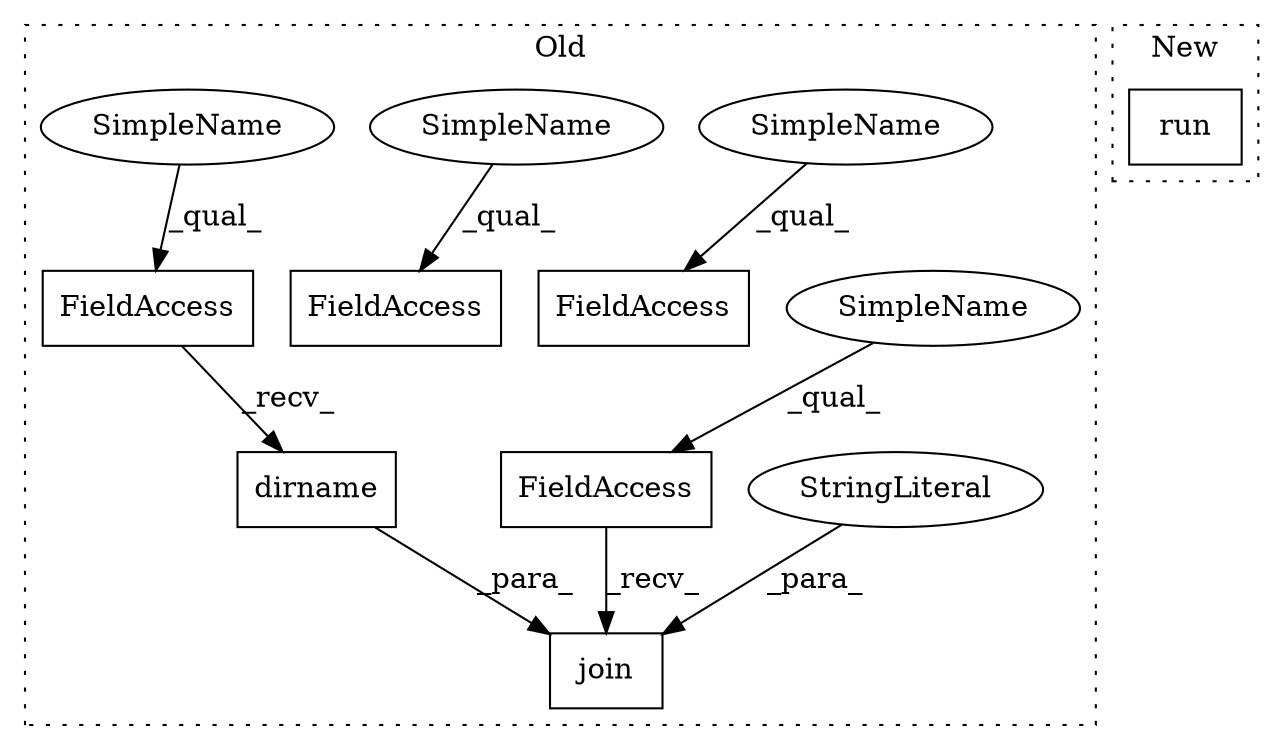 digraph G {
subgraph cluster0 {
1 [label="dirname" a="32" s="192,225" l="8,1" shape="box"];
3 [label="FieldAccess" a="22" s="184" l="7" shape="box"];
4 [label="join" a="32" s="179,236" l="5,1" shape="box"];
5 [label="StringLiteral" a="45" s="227" l="4" shape="ellipse"];
6 [label="FieldAccess" a="22" s="171" l="7" shape="box"];
7 [label="FieldAccess" a="22" s="154" l="7" shape="box"];
8 [label="FieldAccess" a="22" s="200" l="7" shape="box"];
9 [label="SimpleName" a="42" s="171" l="2" shape="ellipse"];
10 [label="SimpleName" a="42" s="200" l="2" shape="ellipse"];
11 [label="SimpleName" a="42" s="154" l="2" shape="ellipse"];
12 [label="SimpleName" a="42" s="184" l="2" shape="ellipse"];
label = "Old";
style="dotted";
}
subgraph cluster1 {
2 [label="run" a="32" s="1128" l="5" shape="box"];
label = "New";
style="dotted";
}
1 -> 4 [label="_para_"];
3 -> 1 [label="_recv_"];
5 -> 4 [label="_para_"];
6 -> 4 [label="_recv_"];
9 -> 6 [label="_qual_"];
10 -> 8 [label="_qual_"];
11 -> 7 [label="_qual_"];
12 -> 3 [label="_qual_"];
}